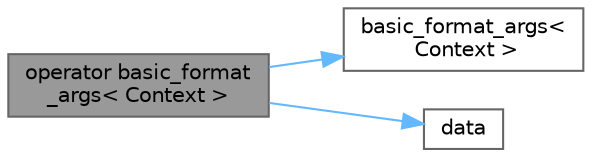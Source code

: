 digraph "operator basic_format_args&lt; Context &gt;"
{
 // LATEX_PDF_SIZE
  bgcolor="transparent";
  edge [fontname=Helvetica,fontsize=10,labelfontname=Helvetica,labelfontsize=10];
  node [fontname=Helvetica,fontsize=10,shape=box,height=0.2,width=0.4];
  rankdir="LR";
  Node1 [id="Node000001",label="operator basic_format\l_args\< Context \>",height=0.2,width=0.4,color="gray40", fillcolor="grey60", style="filled", fontcolor="black",tooltip=" "];
  Node1 -> Node2 [id="edge1_Node000001_Node000002",color="steelblue1",style="solid",tooltip=" "];
  Node2 [id="Node000002",label="basic_format_args\<\l Context \>",height=0.2,width=0.4,color="grey40", fillcolor="white", style="filled",URL="$classdynamic__format__arg__store.html#ab8e9e33cc7b78829001a86ef6110ebb6",tooltip=" "];
  Node1 -> Node3 [id="edge2_Node000001_Node000003",color="steelblue1",style="solid",tooltip=" "];
  Node3 [id="Node000003",label="data",height=0.2,width=0.4,color="grey40", fillcolor="white", style="filled",URL="$classdynamic__format__arg__store.html#a517b8ed4b8bd5fd68909fcdab0e1ccb4",tooltip=" "];
}

